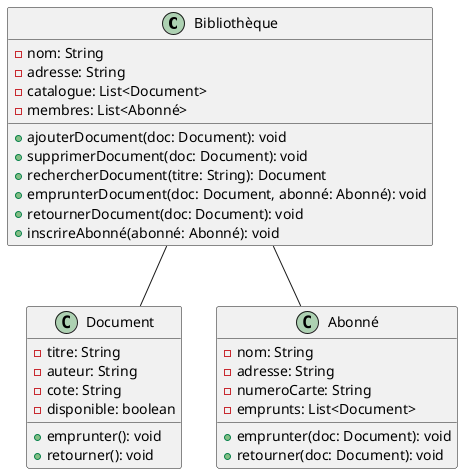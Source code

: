 @startuml Bibliothèque

class Bibliothèque {
    - nom: String
    - adresse: String
    - catalogue: List<Document>
    - membres: List<Abonné>

    + ajouterDocument(doc: Document): void
    + supprimerDocument(doc: Document): void
    + rechercherDocument(titre: String): Document
    + emprunterDocument(doc: Document, abonné: Abonné): void
    + retournerDocument(doc: Document): void
    + inscrireAbonné(abonné: Abonné): void
}

class Document {
    - titre: String
    - auteur: String
    - cote: String
    - disponible: boolean

    + emprunter(): void
    + retourner(): void
}

class Abonné {
    - nom: String
    - adresse: String
    - numeroCarte: String
    - emprunts: List<Document>

    + emprunter(doc: Document): void
    + retourner(doc: Document): void
}

Bibliothèque -- Document
Bibliothèque -- Abonné

@enduml

